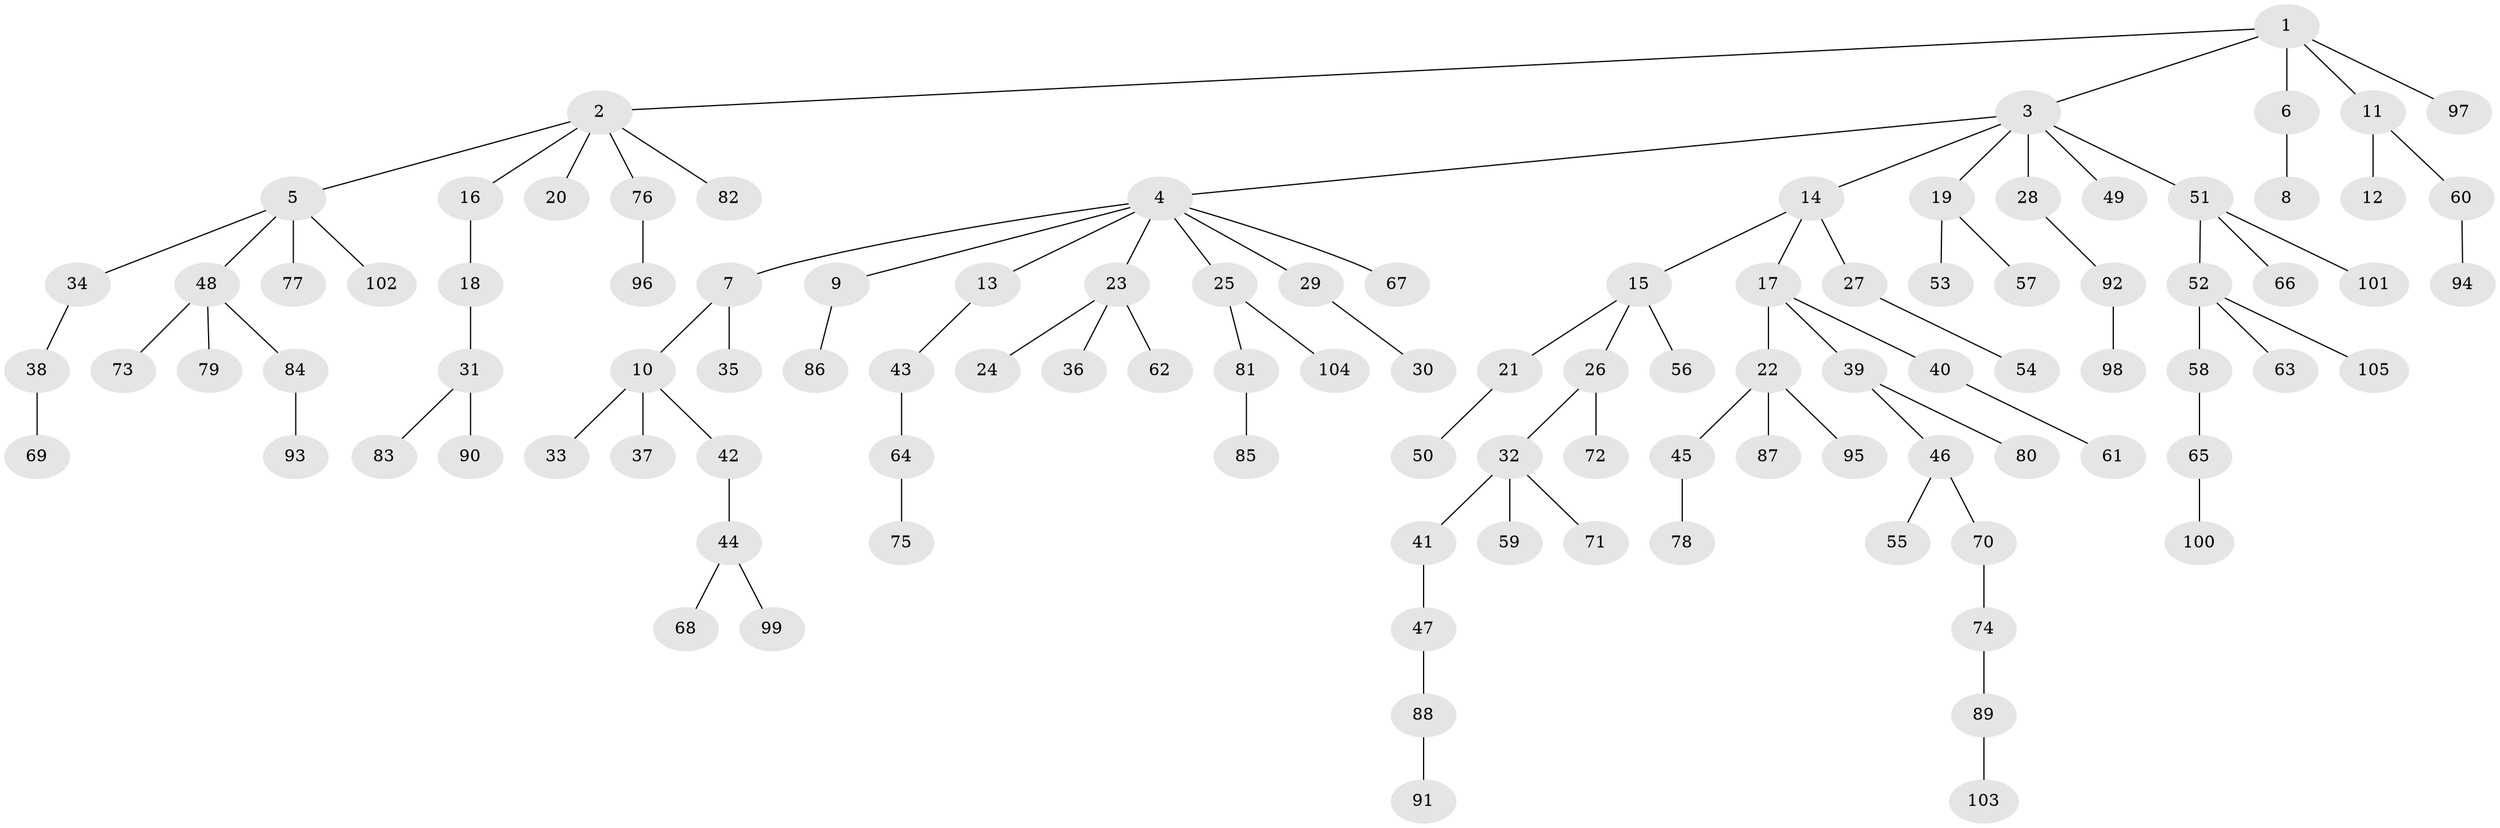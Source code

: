 // Generated by graph-tools (version 1.1) at 2025/26/03/09/25 03:26:30]
// undirected, 105 vertices, 104 edges
graph export_dot {
graph [start="1"]
  node [color=gray90,style=filled];
  1;
  2;
  3;
  4;
  5;
  6;
  7;
  8;
  9;
  10;
  11;
  12;
  13;
  14;
  15;
  16;
  17;
  18;
  19;
  20;
  21;
  22;
  23;
  24;
  25;
  26;
  27;
  28;
  29;
  30;
  31;
  32;
  33;
  34;
  35;
  36;
  37;
  38;
  39;
  40;
  41;
  42;
  43;
  44;
  45;
  46;
  47;
  48;
  49;
  50;
  51;
  52;
  53;
  54;
  55;
  56;
  57;
  58;
  59;
  60;
  61;
  62;
  63;
  64;
  65;
  66;
  67;
  68;
  69;
  70;
  71;
  72;
  73;
  74;
  75;
  76;
  77;
  78;
  79;
  80;
  81;
  82;
  83;
  84;
  85;
  86;
  87;
  88;
  89;
  90;
  91;
  92;
  93;
  94;
  95;
  96;
  97;
  98;
  99;
  100;
  101;
  102;
  103;
  104;
  105;
  1 -- 2;
  1 -- 3;
  1 -- 6;
  1 -- 11;
  1 -- 97;
  2 -- 5;
  2 -- 16;
  2 -- 20;
  2 -- 76;
  2 -- 82;
  3 -- 4;
  3 -- 14;
  3 -- 19;
  3 -- 28;
  3 -- 49;
  3 -- 51;
  4 -- 7;
  4 -- 9;
  4 -- 13;
  4 -- 23;
  4 -- 25;
  4 -- 29;
  4 -- 67;
  5 -- 34;
  5 -- 48;
  5 -- 77;
  5 -- 102;
  6 -- 8;
  7 -- 10;
  7 -- 35;
  9 -- 86;
  10 -- 33;
  10 -- 37;
  10 -- 42;
  11 -- 12;
  11 -- 60;
  13 -- 43;
  14 -- 15;
  14 -- 17;
  14 -- 27;
  15 -- 21;
  15 -- 26;
  15 -- 56;
  16 -- 18;
  17 -- 22;
  17 -- 39;
  17 -- 40;
  18 -- 31;
  19 -- 53;
  19 -- 57;
  21 -- 50;
  22 -- 45;
  22 -- 87;
  22 -- 95;
  23 -- 24;
  23 -- 36;
  23 -- 62;
  25 -- 81;
  25 -- 104;
  26 -- 32;
  26 -- 72;
  27 -- 54;
  28 -- 92;
  29 -- 30;
  31 -- 83;
  31 -- 90;
  32 -- 41;
  32 -- 59;
  32 -- 71;
  34 -- 38;
  38 -- 69;
  39 -- 46;
  39 -- 80;
  40 -- 61;
  41 -- 47;
  42 -- 44;
  43 -- 64;
  44 -- 68;
  44 -- 99;
  45 -- 78;
  46 -- 55;
  46 -- 70;
  47 -- 88;
  48 -- 73;
  48 -- 79;
  48 -- 84;
  51 -- 52;
  51 -- 66;
  51 -- 101;
  52 -- 58;
  52 -- 63;
  52 -- 105;
  58 -- 65;
  60 -- 94;
  64 -- 75;
  65 -- 100;
  70 -- 74;
  74 -- 89;
  76 -- 96;
  81 -- 85;
  84 -- 93;
  88 -- 91;
  89 -- 103;
  92 -- 98;
}
